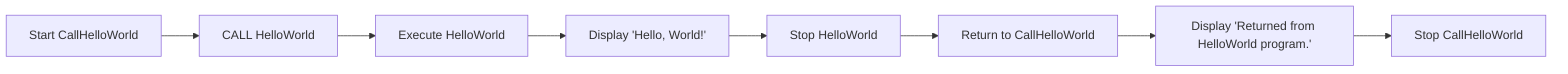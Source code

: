 graph LR;
    A1[Start CallHelloWorld] --> A2[CALL HelloWorld];
    A2 --> B1[Execute HelloWorld];
    B1 --> B2[Display 'Hello, World!'];
    B2 --> B3[Stop HelloWorld];
    B3 --> A3[Return to CallHelloWorld];
    A3 --> A4[Display 'Returned from HelloWorld program.'];
    A4 --> A5[Stop CallHelloWorld];